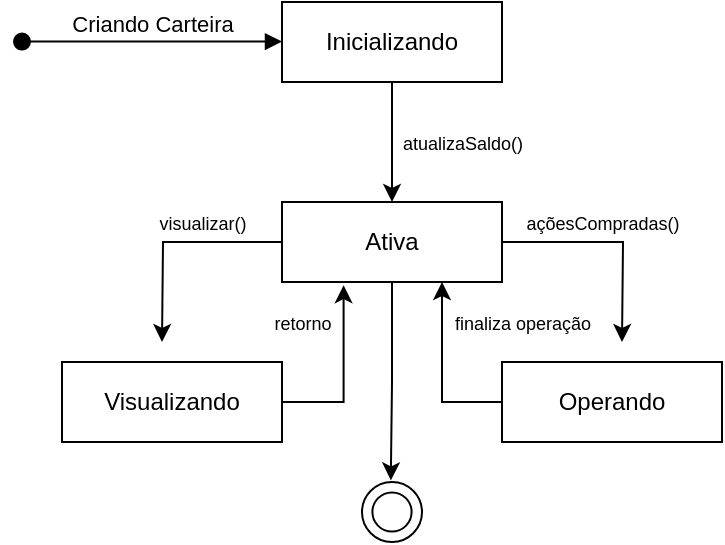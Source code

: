 <mxfile version="24.7.17">
  <diagram name="Page-1" id="iTqFnaxofwgeYauZ2hoi">
    <mxGraphModel dx="1728" dy="620" grid="1" gridSize="10" guides="1" tooltips="1" connect="1" arrows="1" fold="1" page="1" pageScale="1" pageWidth="850" pageHeight="1100" math="0" shadow="0">
      <root>
        <mxCell id="0" />
        <mxCell id="1" parent="0" />
        <mxCell id="qTVW7W6KAPb0HDqyhsuf-1" value="Criando Carteira" style="html=1;verticalAlign=bottom;startArrow=oval;startFill=1;endArrow=block;startSize=8;curved=0;rounded=0;" edge="1" parent="1">
          <mxGeometry width="60" relative="1" as="geometry">
            <mxPoint x="70" y="219.76" as="sourcePoint" />
            <mxPoint x="200" y="219.76" as="targetPoint" />
          </mxGeometry>
        </mxCell>
        <mxCell id="qTVW7W6KAPb0HDqyhsuf-13" value="&lt;font style=&quot;font-size: 9px;&quot;&gt;atualizaSaldo()&lt;/font&gt;" style="edgeStyle=orthogonalEdgeStyle;rounded=0;orthogonalLoop=1;jettySize=auto;html=1;entryX=0.5;entryY=0;entryDx=0;entryDy=0;" edge="1" parent="1" source="qTVW7W6KAPb0HDqyhsuf-10" target="qTVW7W6KAPb0HDqyhsuf-15">
          <mxGeometry y="35" relative="1" as="geometry">
            <mxPoint x="420" y="220" as="targetPoint" />
            <mxPoint as="offset" />
          </mxGeometry>
        </mxCell>
        <mxCell id="qTVW7W6KAPb0HDqyhsuf-10" value="Inicializando" style="html=1;whiteSpace=wrap;" vertex="1" parent="1">
          <mxGeometry x="200" y="200" width="110" height="40" as="geometry" />
        </mxCell>
        <mxCell id="qTVW7W6KAPb0HDqyhsuf-29" value="&lt;font style=&quot;font-size: 9px;&quot;&gt;visualizar()&lt;/font&gt;" style="edgeStyle=orthogonalEdgeStyle;rounded=0;orthogonalLoop=1;jettySize=auto;html=1;" edge="1" parent="1" source="qTVW7W6KAPb0HDqyhsuf-15">
          <mxGeometry x="-0.269" y="-10" relative="1" as="geometry">
            <mxPoint x="140" y="370" as="targetPoint" />
            <mxPoint as="offset" />
          </mxGeometry>
        </mxCell>
        <mxCell id="qTVW7W6KAPb0HDqyhsuf-30" value="&lt;font style=&quot;font-size: 9px;&quot;&gt;açõesCompradas()&lt;/font&gt;" style="edgeStyle=orthogonalEdgeStyle;rounded=0;orthogonalLoop=1;jettySize=auto;html=1;" edge="1" parent="1" source="qTVW7W6KAPb0HDqyhsuf-15">
          <mxGeometry x="-0.095" y="10" relative="1" as="geometry">
            <mxPoint x="370" y="370" as="targetPoint" />
            <mxPoint as="offset" />
          </mxGeometry>
        </mxCell>
        <mxCell id="qTVW7W6KAPb0HDqyhsuf-32" style="edgeStyle=orthogonalEdgeStyle;rounded=0;orthogonalLoop=1;jettySize=auto;html=1;entryX=0.48;entryY=-0.027;entryDx=0;entryDy=0;entryPerimeter=0;" edge="1" parent="1" source="qTVW7W6KAPb0HDqyhsuf-15" target="qTVW7W6KAPb0HDqyhsuf-37">
          <mxGeometry relative="1" as="geometry">
            <mxPoint x="255" y="435" as="targetPoint" />
          </mxGeometry>
        </mxCell>
        <mxCell id="qTVW7W6KAPb0HDqyhsuf-15" value="Ativa" style="html=1;whiteSpace=wrap;" vertex="1" parent="1">
          <mxGeometry x="200" y="300" width="110" height="40" as="geometry" />
        </mxCell>
        <mxCell id="qTVW7W6KAPb0HDqyhsuf-27" value="&lt;div&gt;&lt;font style=&quot;font-size: 9px;&quot;&gt;retorno&lt;/font&gt;&lt;/div&gt;" style="edgeStyle=orthogonalEdgeStyle;rounded=0;orthogonalLoop=1;jettySize=auto;html=1;entryX=0.28;entryY=1.04;entryDx=0;entryDy=0;entryPerimeter=0;" edge="1" parent="1" source="qTVW7W6KAPb0HDqyhsuf-24" target="qTVW7W6KAPb0HDqyhsuf-15">
          <mxGeometry x="0.587" y="21" relative="1" as="geometry">
            <mxPoint x="230" y="343" as="targetPoint" />
            <Array as="points">
              <mxPoint x="231" y="400" />
            </Array>
            <mxPoint as="offset" />
          </mxGeometry>
        </mxCell>
        <mxCell id="qTVW7W6KAPb0HDqyhsuf-24" value="Visualizando" style="html=1;whiteSpace=wrap;" vertex="1" parent="1">
          <mxGeometry x="90" y="380" width="110" height="40" as="geometry" />
        </mxCell>
        <mxCell id="qTVW7W6KAPb0HDqyhsuf-25" value="Operando" style="html=1;whiteSpace=wrap;" vertex="1" parent="1">
          <mxGeometry x="310" y="380" width="110" height="40" as="geometry" />
        </mxCell>
        <mxCell id="qTVW7W6KAPb0HDqyhsuf-31" value="&lt;font style=&quot;font-size: 9px;&quot;&gt;finaliza operação&lt;/font&gt;" style="edgeStyle=orthogonalEdgeStyle;rounded=0;orthogonalLoop=1;jettySize=auto;html=1;" edge="1" parent="1" source="qTVW7W6KAPb0HDqyhsuf-25">
          <mxGeometry x="0.556" y="-40" relative="1" as="geometry">
            <mxPoint x="280" y="340" as="targetPoint" />
            <Array as="points">
              <mxPoint x="280" y="400" />
              <mxPoint x="280" y="340" />
            </Array>
            <mxPoint as="offset" />
          </mxGeometry>
        </mxCell>
        <mxCell id="qTVW7W6KAPb0HDqyhsuf-37" value="" style="verticalLabelPosition=bottom;verticalAlign=top;html=1;shape=mxgraph.basic.donut;dx=5.2;" vertex="1" parent="1">
          <mxGeometry x="240" y="440" width="30" height="30" as="geometry" />
        </mxCell>
      </root>
    </mxGraphModel>
  </diagram>
</mxfile>

